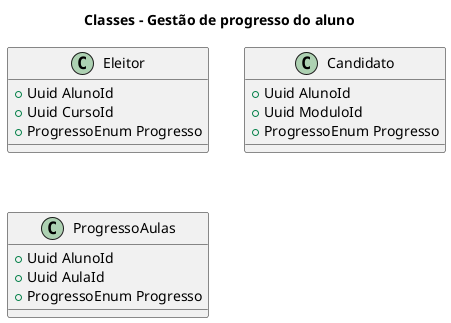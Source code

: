 @startuml

title Classes - Gestão de progresso do aluno


class Eleitor {
  +Uuid AlunoId
  +Uuid CursoId
  +ProgressoEnum Progresso
}

class Candidato {
  +Uuid AlunoId
  +Uuid ModuloId
  +ProgressoEnum Progresso
}

class ProgressoAulas {
  +Uuid AlunoId
  +Uuid AulaId
  +ProgressoEnum Progresso
}


@enduml